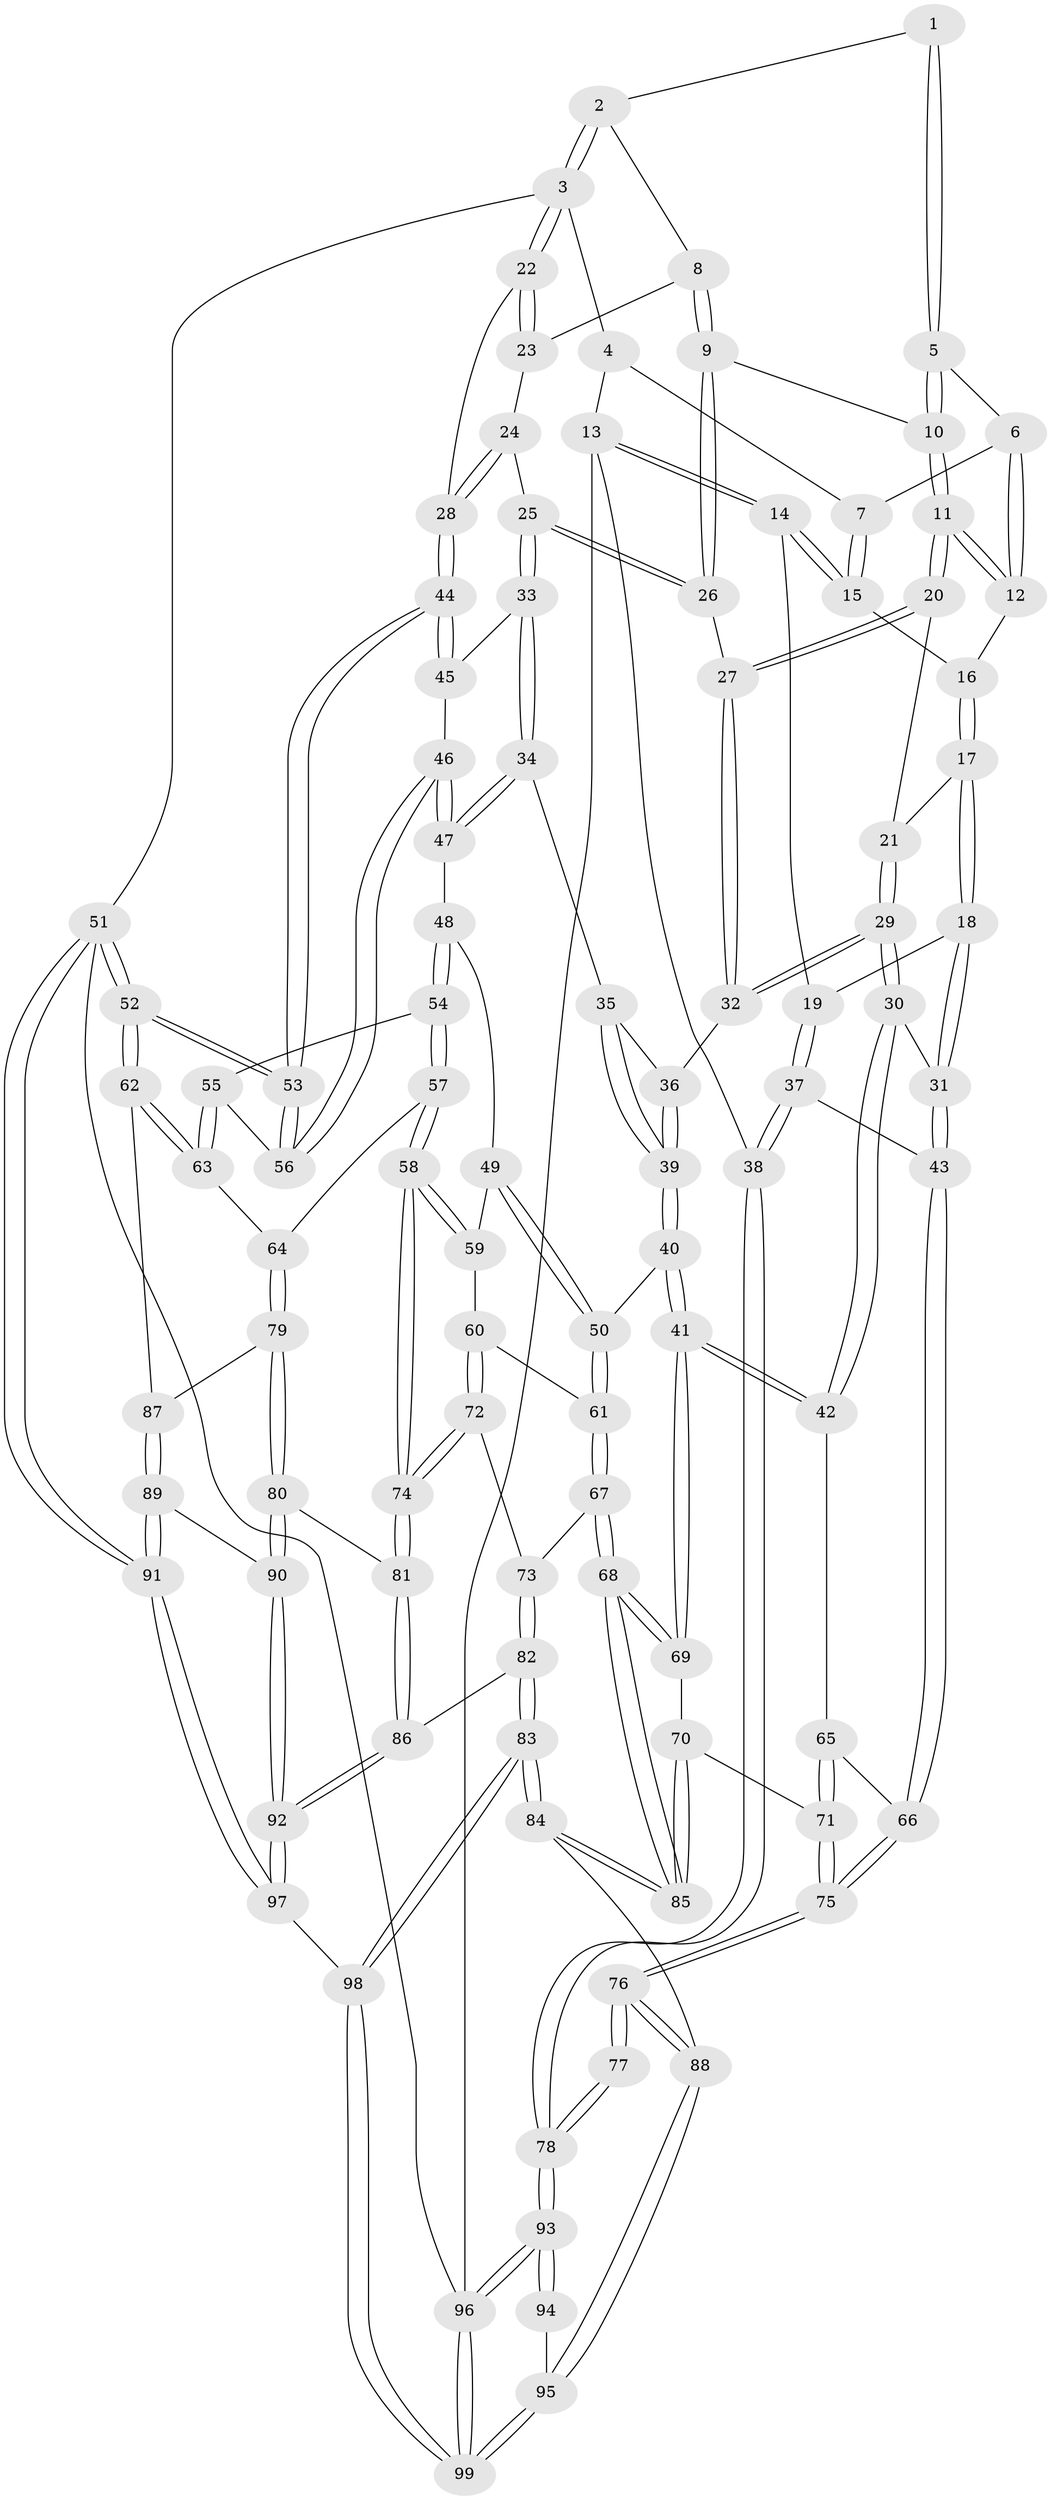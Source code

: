 // Generated by graph-tools (version 1.1) at 2025/01/03/09/25 05:01:17]
// undirected, 99 vertices, 244 edges
graph export_dot {
graph [start="1"]
  node [color=gray90,style=filled];
  1 [pos="+0.4852387346697065+0"];
  2 [pos="+0.865635179410967+0"];
  3 [pos="+1+0"];
  4 [pos="+0.2002626371725903+0"];
  5 [pos="+0.4877288192238205+0"];
  6 [pos="+0.33602031368497415+0.09081166141366966"];
  7 [pos="+0.16450493878264974+0.04488163494324272"];
  8 [pos="+0.7748789472032699+0.1482070253039879"];
  9 [pos="+0.752356225725706+0.1679066690805952"];
  10 [pos="+0.5482046424429424+0.09707373427013642"];
  11 [pos="+0.46408631060470545+0.2383429102940707"];
  12 [pos="+0.3352308776310425+0.150405951991822"];
  13 [pos="+0+0.21046023850552942"];
  14 [pos="+0+0.22505640226035695"];
  15 [pos="+0.13790767419693703+0.11987362971847548"];
  16 [pos="+0.21613370630471726+0.18766561172370408"];
  17 [pos="+0.25672020991926836+0.3032242454819625"];
  18 [pos="+0.19999233681292136+0.38628961017551294"];
  19 [pos="+0.10895576964941739+0.3833209588249361"];
  20 [pos="+0.46045306273790193+0.26615313895612946"];
  21 [pos="+0.372624531409139+0.29709335135832843"];
  22 [pos="+1+0"];
  23 [pos="+0.8461096172958427+0.15232947708899208"];
  24 [pos="+1+0.25095214674153216"];
  25 [pos="+0.7975523255101289+0.3740028278616857"];
  26 [pos="+0.7528845504449263+0.278036212571996"];
  27 [pos="+0.5054427787216577+0.33418701141865864"];
  28 [pos="+1+0.2449173607398549"];
  29 [pos="+0.32772573696566915+0.5602692535105906"];
  30 [pos="+0.3236830303167332+0.5665330467405217"];
  31 [pos="+0.30310445251624785+0.5577282778920089"];
  32 [pos="+0.5092834028655164+0.36293688476166347"];
  33 [pos="+0.7985217745492488+0.4385207733582996"];
  34 [pos="+0.7883172659340182+0.4558717138827771"];
  35 [pos="+0.7347505585840473+0.46105698782429055"];
  36 [pos="+0.543951570369287+0.4061235502311675"];
  37 [pos="+0.009142240326847927+0.6236161127385251"];
  38 [pos="+0+0.6858308326901995"];
  39 [pos="+0.5421416964652809+0.5935180832316085"];
  40 [pos="+0.5363752954641564+0.6056953946752172"];
  41 [pos="+0.3546050591911669+0.6062247980047055"];
  42 [pos="+0.3479192120956482+0.6008733954688462"];
  43 [pos="+0.05810388542235683+0.628404569623763"];
  44 [pos="+1+0.36504050660640963"];
  45 [pos="+0.9366539478508901+0.4503977832434498"];
  46 [pos="+0.9932051097807405+0.5998880062760834"];
  47 [pos="+0.7889928471682189+0.46195097894253223"];
  48 [pos="+0.7892355218050182+0.509175003957364"];
  49 [pos="+0.7207190255856282+0.6080634788760914"];
  50 [pos="+0.5588309426144971+0.63225236789057"];
  51 [pos="+1+1"];
  52 [pos="+1+0.9165408947889765"];
  53 [pos="+1+0.6193622524700869"];
  54 [pos="+0.8528376514225069+0.6226491789470014"];
  55 [pos="+0.9701929612774903+0.6221457708838487"];
  56 [pos="+0.9977833955089254+0.6066747701741426"];
  57 [pos="+0.8379880762546469+0.7353071646541418"];
  58 [pos="+0.7597921818243414+0.7598550151231639"];
  59 [pos="+0.7216404055696194+0.6246418592137274"];
  60 [pos="+0.632990191851894+0.7210979575203745"];
  61 [pos="+0.5781087207991954+0.6903455212228056"];
  62 [pos="+0.9734159472774667+0.8136684520495159"];
  63 [pos="+0.9281278471744404+0.7724944719158681"];
  64 [pos="+0.8419545244086359+0.7373960000469003"];
  65 [pos="+0.23955440037065492+0.7183253669565867"];
  66 [pos="+0.18509399777863936+0.7595454696159505"];
  67 [pos="+0.5263702555459948+0.782637903715884"];
  68 [pos="+0.48215076507375065+0.8119555421056684"];
  69 [pos="+0.3689836209104151+0.6922369531346552"];
  70 [pos="+0.3151927065998693+0.8198331924403307"];
  71 [pos="+0.2960813781231191+0.8273574873490491"];
  72 [pos="+0.6697062083663734+0.7514797690472612"];
  73 [pos="+0.5967243203936017+0.823863128845537"];
  74 [pos="+0.738009748865542+0.7789089493400454"];
  75 [pos="+0.1897108579833815+0.8843346270162457"];
  76 [pos="+0.18429865151489472+0.8932497022774307"];
  77 [pos="+0.11888342742696006+0.8710766052274508"];
  78 [pos="+0+0.7053142262411722"];
  79 [pos="+0.8429755454579109+0.8581433089870227"];
  80 [pos="+0.7925468593764173+0.8919764413564182"];
  81 [pos="+0.7337823523795141+0.8248885444740436"];
  82 [pos="+0.6279544275213051+0.9083382473117461"];
  83 [pos="+0.5032441464597883+1"];
  84 [pos="+0.4601633937545063+0.9409205639399645"];
  85 [pos="+0.45765949818385465+0.9291113228112555"];
  86 [pos="+0.6561011539547495+0.8995459590189577"];
  87 [pos="+0.9287039914789612+0.8476825476262725"];
  88 [pos="+0.1927648384618464+0.9361449754157903"];
  89 [pos="+0.8824902220228507+0.9050263128787129"];
  90 [pos="+0.8100373844000512+0.9349134943088404"];
  91 [pos="+1+1"];
  92 [pos="+0.7969137559096187+1"];
  93 [pos="+0+1"];
  94 [pos="+0.027809808160895615+0.9492507838237929"];
  95 [pos="+0.18514555486280052+1"];
  96 [pos="+0+1"];
  97 [pos="+0.8423542855872276+1"];
  98 [pos="+0.5050548944310056+1"];
  99 [pos="+0.1659115115247104+1"];
  1 -- 2;
  1 -- 5;
  1 -- 5;
  2 -- 3;
  2 -- 3;
  2 -- 8;
  3 -- 4;
  3 -- 22;
  3 -- 22;
  3 -- 51;
  4 -- 7;
  4 -- 13;
  5 -- 6;
  5 -- 10;
  5 -- 10;
  6 -- 7;
  6 -- 12;
  6 -- 12;
  7 -- 15;
  7 -- 15;
  8 -- 9;
  8 -- 9;
  8 -- 23;
  9 -- 10;
  9 -- 26;
  9 -- 26;
  10 -- 11;
  10 -- 11;
  11 -- 12;
  11 -- 12;
  11 -- 20;
  11 -- 20;
  12 -- 16;
  13 -- 14;
  13 -- 14;
  13 -- 38;
  13 -- 96;
  14 -- 15;
  14 -- 15;
  14 -- 19;
  15 -- 16;
  16 -- 17;
  16 -- 17;
  17 -- 18;
  17 -- 18;
  17 -- 21;
  18 -- 19;
  18 -- 31;
  18 -- 31;
  19 -- 37;
  19 -- 37;
  20 -- 21;
  20 -- 27;
  20 -- 27;
  21 -- 29;
  21 -- 29;
  22 -- 23;
  22 -- 23;
  22 -- 28;
  23 -- 24;
  24 -- 25;
  24 -- 28;
  24 -- 28;
  25 -- 26;
  25 -- 26;
  25 -- 33;
  25 -- 33;
  26 -- 27;
  27 -- 32;
  27 -- 32;
  28 -- 44;
  28 -- 44;
  29 -- 30;
  29 -- 30;
  29 -- 32;
  29 -- 32;
  30 -- 31;
  30 -- 42;
  30 -- 42;
  31 -- 43;
  31 -- 43;
  32 -- 36;
  33 -- 34;
  33 -- 34;
  33 -- 45;
  34 -- 35;
  34 -- 47;
  34 -- 47;
  35 -- 36;
  35 -- 39;
  35 -- 39;
  36 -- 39;
  36 -- 39;
  37 -- 38;
  37 -- 38;
  37 -- 43;
  38 -- 78;
  38 -- 78;
  39 -- 40;
  39 -- 40;
  40 -- 41;
  40 -- 41;
  40 -- 50;
  41 -- 42;
  41 -- 42;
  41 -- 69;
  41 -- 69;
  42 -- 65;
  43 -- 66;
  43 -- 66;
  44 -- 45;
  44 -- 45;
  44 -- 53;
  44 -- 53;
  45 -- 46;
  46 -- 47;
  46 -- 47;
  46 -- 56;
  46 -- 56;
  47 -- 48;
  48 -- 49;
  48 -- 54;
  48 -- 54;
  49 -- 50;
  49 -- 50;
  49 -- 59;
  50 -- 61;
  50 -- 61;
  51 -- 52;
  51 -- 52;
  51 -- 91;
  51 -- 91;
  51 -- 96;
  52 -- 53;
  52 -- 53;
  52 -- 62;
  52 -- 62;
  53 -- 56;
  53 -- 56;
  54 -- 55;
  54 -- 57;
  54 -- 57;
  55 -- 56;
  55 -- 63;
  55 -- 63;
  57 -- 58;
  57 -- 58;
  57 -- 64;
  58 -- 59;
  58 -- 59;
  58 -- 74;
  58 -- 74;
  59 -- 60;
  60 -- 61;
  60 -- 72;
  60 -- 72;
  61 -- 67;
  61 -- 67;
  62 -- 63;
  62 -- 63;
  62 -- 87;
  63 -- 64;
  64 -- 79;
  64 -- 79;
  65 -- 66;
  65 -- 71;
  65 -- 71;
  66 -- 75;
  66 -- 75;
  67 -- 68;
  67 -- 68;
  67 -- 73;
  68 -- 69;
  68 -- 69;
  68 -- 85;
  68 -- 85;
  69 -- 70;
  70 -- 71;
  70 -- 85;
  70 -- 85;
  71 -- 75;
  71 -- 75;
  72 -- 73;
  72 -- 74;
  72 -- 74;
  73 -- 82;
  73 -- 82;
  74 -- 81;
  74 -- 81;
  75 -- 76;
  75 -- 76;
  76 -- 77;
  76 -- 77;
  76 -- 88;
  76 -- 88;
  77 -- 78;
  77 -- 78;
  78 -- 93;
  78 -- 93;
  79 -- 80;
  79 -- 80;
  79 -- 87;
  80 -- 81;
  80 -- 90;
  80 -- 90;
  81 -- 86;
  81 -- 86;
  82 -- 83;
  82 -- 83;
  82 -- 86;
  83 -- 84;
  83 -- 84;
  83 -- 98;
  83 -- 98;
  84 -- 85;
  84 -- 85;
  84 -- 88;
  86 -- 92;
  86 -- 92;
  87 -- 89;
  87 -- 89;
  88 -- 95;
  88 -- 95;
  89 -- 90;
  89 -- 91;
  89 -- 91;
  90 -- 92;
  90 -- 92;
  91 -- 97;
  91 -- 97;
  92 -- 97;
  92 -- 97;
  93 -- 94;
  93 -- 94;
  93 -- 96;
  93 -- 96;
  94 -- 95;
  95 -- 99;
  95 -- 99;
  96 -- 99;
  96 -- 99;
  97 -- 98;
  98 -- 99;
  98 -- 99;
}
